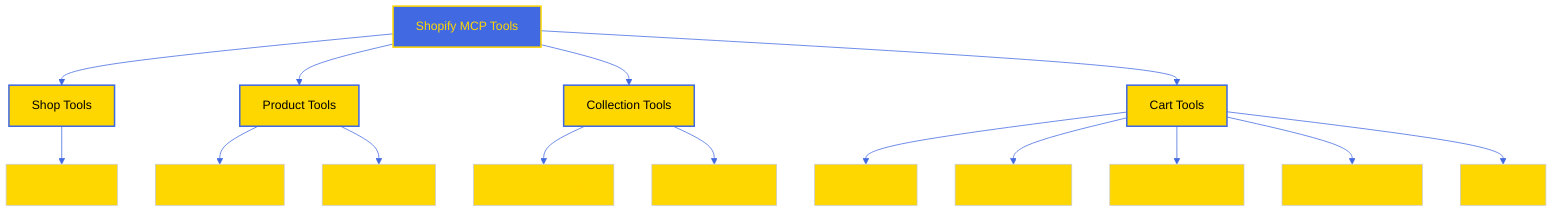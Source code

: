 %%{init: {'theme':'dark', 'themeVariables': { 'primaryColor':'#FFD700', 'primaryTextColor':'#000', 'primaryBorderColor':'#4169E1', 'lineColor':'#4169E1', 'secondaryColor':'#4169E1', 'tertiaryColor':'#1E90FF', 'background':'#000000', 'mainBkg':'#FFD700', 'secondBkg':'#4169E1', 'tertiaryBkg':'#1E90FF', 'textColor':'#FFD700', 'labelBoxBkgColor':'#000000', 'labelBoxBorderColor':'#FFD700', 'labelTextColor':'#FFD700', 'actorBkg':'#FFD700', 'actorBorder':'#4169E1', 'actorTextColor':'#000', 'actorLineColor':'#4169E1', 'noteBkgColor':'#FFD700', 'noteTextColor':'#000', 'signalColor':'#FFD700', 'signalTextColor':'#000'}}}%%

graph TD
    API[Shopify MCP Tools]
    API --> Shop[Shop Tools]
    API --> Product[Product Tools]
    API --> Collection[Collection Tools]
    API --> Cart[Cart Tools]
    
    Shop --> getShopInfo[getShopInfo]
    
    Product --> getProductById[getProductById]
    Product --> findProducts[findProducts]
    
    Collection --> getCollectionById[getCollectionById]
    Collection --> findCollections[findCollections]
    
    Cart --> cartCreate[cartCreate]
    Cart --> cartLinesAdd[cartLinesAdd]
    Cart --> cartLinesUpdate[cartLinesUpdate]
    Cart --> cartLinesRemove[cartLinesRemove]
    Cart --> getCart[getCart]

    style API fill:#4169E1,stroke:#FFD700,stroke-width:2px,color:#FFD700
    style Shop fill:#FFD700,stroke:#4169E1,stroke-width:2px,color:#000
    style Product fill:#FFD700,stroke:#4169E1,stroke-width:2px,color:#000
    style Collection fill:#FFD700,stroke:#4169E1,stroke-width:2px,color:#000
    style Cart fill:#FFD700,stroke:#4169E1,stroke-width:2px,color:#000